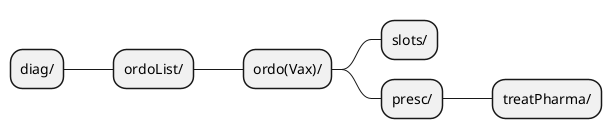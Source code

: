 @startmindmap archi_v1

skinparam ClassFontSize 11
skinparam ClassFontName Verdana

* diag/

** ordoList/

*** ordo(Vax)/
**** slots/
**** presc/
***** treatPharma/

@endmindmap